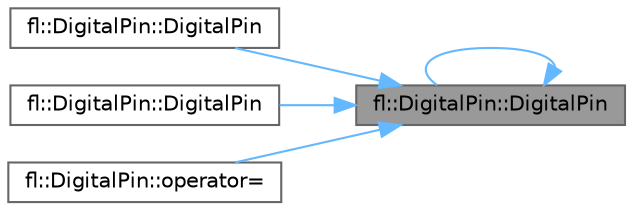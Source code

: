 digraph "fl::DigitalPin::DigitalPin"
{
 // LATEX_PDF_SIZE
  bgcolor="transparent";
  edge [fontname=Helvetica,fontsize=10,labelfontname=Helvetica,labelfontsize=10];
  node [fontname=Helvetica,fontsize=10,shape=box,height=0.2,width=0.4];
  rankdir="RL";
  Node1 [id="Node000001",label="fl::DigitalPin::DigitalPin",height=0.2,width=0.4,color="gray40", fillcolor="grey60", style="filled", fontcolor="black",tooltip=" "];
  Node1 -> Node2 [id="edge1_Node000001_Node000002",dir="back",color="steelblue1",style="solid",tooltip=" "];
  Node2 [id="Node000002",label="fl::DigitalPin::DigitalPin",height=0.2,width=0.4,color="grey40", fillcolor="white", style="filled",URL="$d0/d32/classfl_1_1_digital_pin_ae285f34e6a14778930ea6946815feb6d.html#ae285f34e6a14778930ea6946815feb6d",tooltip=" "];
  Node1 -> Node3 [id="edge2_Node000001_Node000003",dir="back",color="steelblue1",style="solid",tooltip=" "];
  Node3 [id="Node000003",label="fl::DigitalPin::DigitalPin",height=0.2,width=0.4,color="grey40", fillcolor="white", style="filled",URL="$d0/d32/classfl_1_1_digital_pin_a21f1a97ab7326d3894dc89d297e45836.html#a21f1a97ab7326d3894dc89d297e45836",tooltip=" "];
  Node1 -> Node1 [id="edge3_Node000001_Node000001",dir="back",color="steelblue1",style="solid",tooltip=" "];
  Node1 -> Node4 [id="edge4_Node000001_Node000004",dir="back",color="steelblue1",style="solid",tooltip=" "];
  Node4 [id="Node000004",label="fl::DigitalPin::operator=",height=0.2,width=0.4,color="grey40", fillcolor="white", style="filled",URL="$d0/d32/classfl_1_1_digital_pin_a85377f82993aaf017b1ca83cb0f65ba0.html#a85377f82993aaf017b1ca83cb0f65ba0",tooltip=" "];
}
